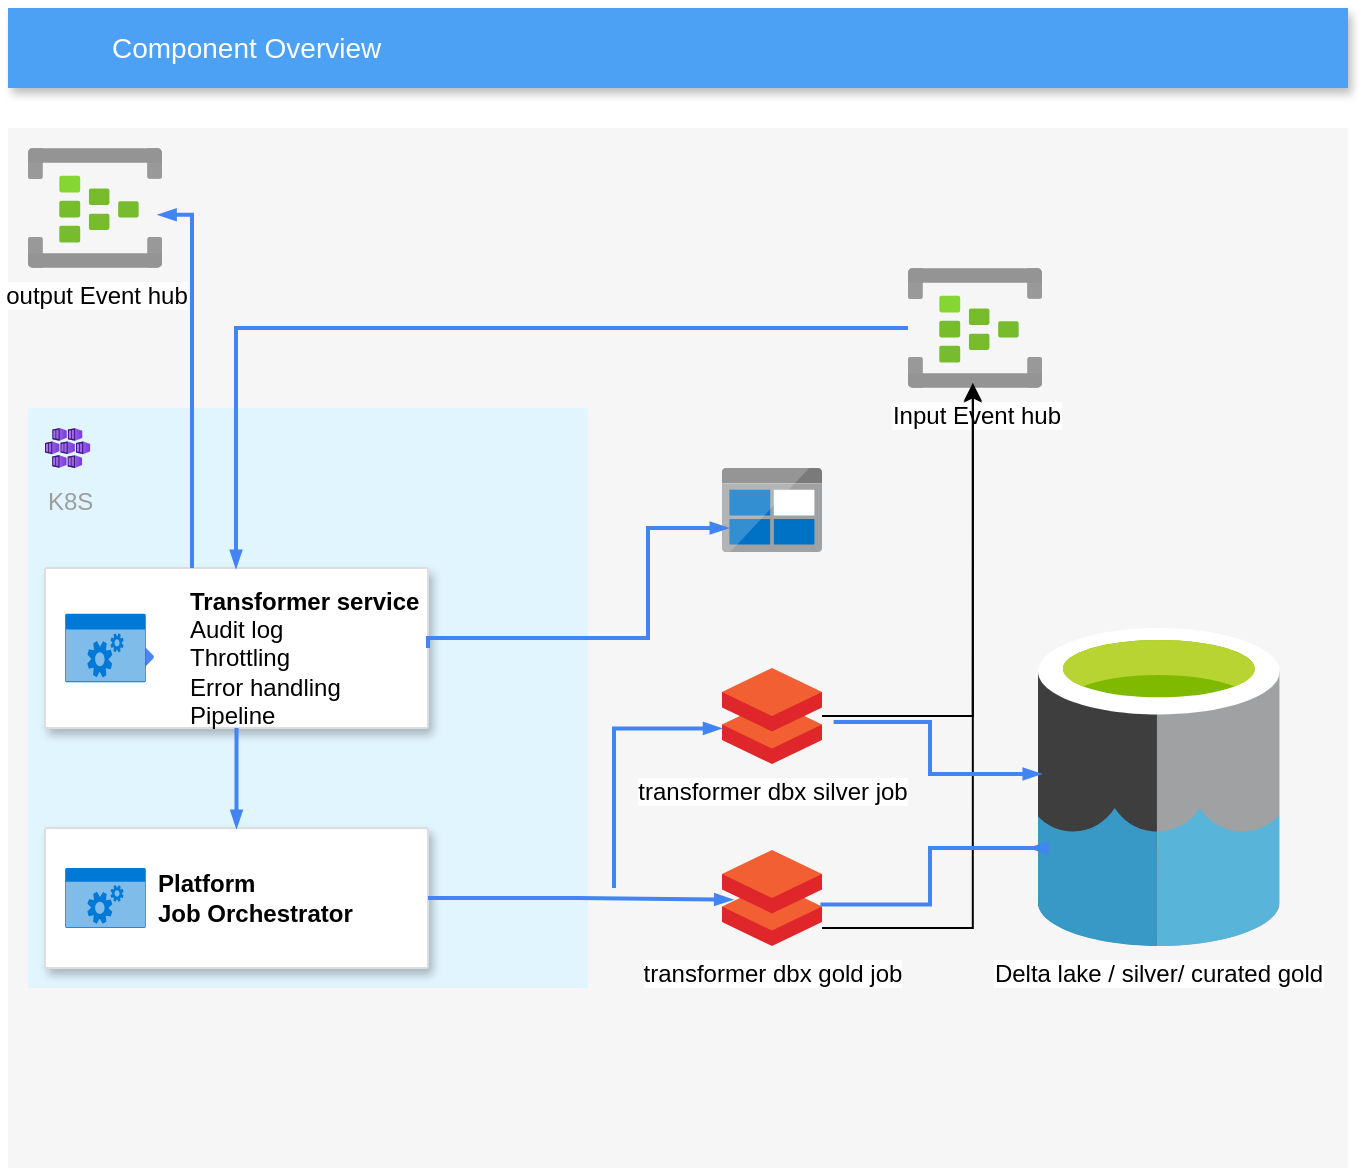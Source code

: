 <mxfile version="14.4.9" type="github">
  <diagram id="f106602c-feb2-e66a-4537-3a34d633f6aa" name="Page-1">
    <mxGraphModel dx="1038" dy="548" grid="1" gridSize="10" guides="1" tooltips="1" connect="1" arrows="1" fold="1" page="1" pageScale="1" pageWidth="1169" pageHeight="827" background="#ffffff" math="0" shadow="0">
      <root>
        <mxCell id="0" />
        <mxCell id="1" parent="0" />
        <mxCell id="14" value="&lt;span style=&quot;color: rgba(0 , 0 , 0 , 0) ; font-family: monospace ; font-size: 0px&quot;&gt;%3CmxGraphModel%3E%3Croot%3E%3CmxCell%20id%3D%220%22%2F%3E%3CmxCell%20id%3D%221%22%20parent%3D%220%22%2F%3E%3CmxCell%20id%3D%222%22%20value%3D%22%22%20style%3D%22strokeColor%3D%23dddddd%3BfillColor%3D%23ffffff%3Bshadow%3D1%3BstrokeWidth%3D1%3Brounded%3D1%3BabsoluteArcSize%3D1%3BarcSize%3D2%3BfontSize%3D10%3BfontColor%3D%239E9E9E%3Balign%3Dcenter%3Bhtml%3D1%3B%22%20vertex%3D%221%22%20parent%3D%221%22%3E%3CmxGeometry%20x%3D%22390%22%20y%3D%22370%22%20width%3D%22180%22%20height%3D%2260%22%20as%3D%22geometry%22%2F%3E%3C%2FmxCell%3E%3CmxCell%20id%3D%223%22%20value%3D%22%26lt%3Bfont%20color%3D%26quot%3B%23000000%26quot%3B%26gt%3BJob%20Orchestrator%26lt%3Bbr%26gt%3B%26lt%3B%2Ffont%26gt%3BCloud%20Storage%22%20style%3D%22dashed%3D0%3Bconnectable%3D0%3Bhtml%3D1%3BfillColor%3D%235184F3%3BstrokeColor%3Dnone%3Bshape%3Dmxgraph.gcp2.hexIcon%3BprIcon%3Dcloud_storage%3Bpart%3D1%3BlabelPosition%3Dright%3BverticalLabelPosition%3Dmiddle%3Balign%3Dleft%3BverticalAlign%3Dmiddle%3BspacingLeft%3D5%3BfontColor%3D%23999999%3BfontSize%3D12%3B%22%20vertex%3D%221%22%20parent%3D%222%22%3E%3CmxGeometry%20y%3D%220.5%22%20width%3D%2244%22%20height%3D%2239%22%20relative%3D%221%22%20as%3D%22geometry%22%3E%3CmxPoint%20x%3D%225%22%20y%3D%22-19.5%22%20as%3D%22offset%22%2F%3E%3C%2FmxGeometry%3E%3C%2FmxCell%3E%3C%2Froot%3E%3C%2FmxGraphModel%3E&lt;/span&gt;" style="fillColor=#F6F6F6;strokeColor=none;shadow=0;gradientColor=none;fontSize=14;align=left;spacing=10;fontColor=#717171;9E9E9E;verticalAlign=top;spacingTop=-4;fontStyle=0;spacingLeft=40;html=1;" parent="1" vertex="1">
          <mxGeometry x="70" y="150" width="670" height="520" as="geometry" />
        </mxCell>
        <mxCell id="711" value="&lt;br&gt;&lt;br&gt;K8S" style="rounded=1;absoluteArcSize=1;arcSize=2;html=1;strokeColor=none;gradientColor=none;shadow=0;dashed=0;strokeColor=none;fontSize=12;fontColor=#9E9E9E;align=left;verticalAlign=top;spacing=10;spacingTop=-4;fillColor=#E1F5FE;" parent="1" vertex="1">
          <mxGeometry x="80" y="290" width="280" height="290" as="geometry" />
        </mxCell>
        <mxCell id="2" value="Component Overview" style="fillColor=#4DA1F5;strokeColor=none;shadow=1;gradientColor=none;fontSize=14;align=left;spacingLeft=50;fontColor=#ffffff;html=1;" parent="1" vertex="1">
          <mxGeometry x="70" y="90" width="670" height="40" as="geometry" />
        </mxCell>
        <mxCell id="697" value="" style="strokeColor=#dddddd;fillColor=#ffffff;shadow=1;strokeWidth=1;rounded=1;absoluteArcSize=1;arcSize=2;fontSize=10;fontColor=#9E9E9E;align=center;html=1;" parent="1" vertex="1">
          <mxGeometry x="88.5" y="370" width="191.5" height="80" as="geometry" />
        </mxCell>
        <mxCell id="698" value="&lt;font color=&quot;#000000&quot;&gt;&lt;font style=&quot;font-size: 12px&quot;&gt;&lt;b&gt;Transformer service&amp;nbsp;&lt;br&gt;&lt;/b&gt;&lt;/font&gt;Audit log&lt;br&gt;Throttling&lt;br&gt;Error handling&lt;br&gt;Pipeline&lt;br&gt;&lt;/font&gt;" style="dashed=0;connectable=0;html=1;fillColor=#5184F3;strokeColor=none;shape=mxgraph.gcp2.hexIcon;prIcon=cloud_storage;part=1;labelPosition=right;verticalLabelPosition=middle;align=left;verticalAlign=middle;spacingLeft=5;fontColor=#999999;fontSize=12;" parent="697" vertex="1">
          <mxGeometry y="0.5" width="60" height="30" relative="1" as="geometry">
            <mxPoint x="5" y="-10.5" as="offset" />
          </mxGeometry>
        </mxCell>
        <mxCell id="sCyOnHdx_f6JQvQr4W9k-722" value="" style="html=1;strokeColor=none;fillColor=#0079D6;labelPosition=center;verticalLabelPosition=middle;verticalAlign=top;align=center;fontSize=12;outlineConnect=0;spacingTop=-6;fontColor=#FFFFFF;shape=mxgraph.sitemap.services;" vertex="1" parent="697">
          <mxGeometry x="10.079" y="22.857" width="40.316" height="34.286" as="geometry" />
        </mxCell>
        <mxCell id="sCyOnHdx_f6JQvQr4W9k-720" value="" style="aspect=fixed;html=1;points=[];align=center;image;fontSize=12;image=img/lib/azure2/containers/Kubernetes_Services.svg;" vertex="1" parent="1">
          <mxGeometry x="88.5" y="300" width="22.67" height="20" as="geometry" />
        </mxCell>
        <mxCell id="sCyOnHdx_f6JQvQr4W9k-724" value="Input Event hub" style="aspect=fixed;html=1;points=[];align=center;image;fontSize=12;image=img/lib/azure2/iot/Event_Hubs.svg;" vertex="1" parent="1">
          <mxGeometry x="520" y="220" width="67" height="60" as="geometry" />
        </mxCell>
        <mxCell id="sCyOnHdx_f6JQvQr4W9k-726" style="edgeStyle=orthogonalEdgeStyle;rounded=0;html=1;labelBackgroundColor=none;startFill=1;startSize=4;endArrow=blockThin;endFill=1;endSize=4;jettySize=auto;orthogonalLoop=1;strokeColor=#4284F3;strokeWidth=2;fontSize=12;fontColor=#000000;align=center;dashed=0;" edge="1" parent="1" source="sCyOnHdx_f6JQvQr4W9k-724">
          <mxGeometry relative="1" as="geometry">
            <Array as="points">
              <mxPoint x="184" y="250" />
            </Array>
            <mxPoint x="330" y="420" as="sourcePoint" />
            <mxPoint x="184" y="370" as="targetPoint" />
          </mxGeometry>
        </mxCell>
        <mxCell id="sCyOnHdx_f6JQvQr4W9k-756" style="edgeStyle=orthogonalEdgeStyle;rounded=0;orthogonalLoop=1;jettySize=auto;html=1;entryX=0.484;entryY=0.957;entryDx=0;entryDy=0;entryPerimeter=0;" edge="1" parent="1" source="sCyOnHdx_f6JQvQr4W9k-728" target="sCyOnHdx_f6JQvQr4W9k-724">
          <mxGeometry relative="1" as="geometry">
            <Array as="points">
              <mxPoint x="552" y="550" />
            </Array>
          </mxGeometry>
        </mxCell>
        <mxCell id="sCyOnHdx_f6JQvQr4W9k-728" value="transformer dbx gold job" style="aspect=fixed;html=1;points=[];align=center;image;fontSize=12;image=img/lib/mscae/Databricks.svg;" vertex="1" parent="1">
          <mxGeometry x="427" y="511" width="50" height="48" as="geometry" />
        </mxCell>
        <mxCell id="sCyOnHdx_f6JQvQr4W9k-735" value="" style="strokeColor=#dddddd;fillColor=#ffffff;shadow=1;strokeWidth=1;rounded=1;absoluteArcSize=1;arcSize=2;fontSize=10;fontColor=#9E9E9E;align=center;html=1;" vertex="1" parent="1">
          <mxGeometry x="88.5" y="500" width="191.5" height="70" as="geometry" />
        </mxCell>
        <mxCell id="sCyOnHdx_f6JQvQr4W9k-736" value="&lt;font color=&quot;#000000&quot;&gt;&lt;b&gt;Platform &lt;br&gt;Job Orchestrator&lt;/b&gt;&lt;br&gt;&lt;/font&gt;" style="dashed=0;connectable=0;html=1;fillColor=#5184F3;strokeColor=none;shape=mxgraph.gcp2.hexIcon;prIcon=cloud_storage;part=1;labelPosition=right;verticalLabelPosition=middle;align=left;verticalAlign=middle;spacingLeft=5;fontColor=#999999;fontSize=12;" vertex="1" parent="sCyOnHdx_f6JQvQr4W9k-735">
          <mxGeometry y="0.5" width="44" height="39" relative="1" as="geometry">
            <mxPoint x="5" y="-19.5" as="offset" />
          </mxGeometry>
        </mxCell>
        <mxCell id="sCyOnHdx_f6JQvQr4W9k-737" value="" style="html=1;strokeColor=none;fillColor=#0079D6;labelPosition=center;verticalLabelPosition=middle;verticalAlign=top;align=center;fontSize=12;outlineConnect=0;spacingTop=-6;fontColor=#FFFFFF;shape=mxgraph.sitemap.services;" vertex="1" parent="sCyOnHdx_f6JQvQr4W9k-735">
          <mxGeometry x="10.079" y="20" width="40.316" height="30" as="geometry" />
        </mxCell>
        <mxCell id="sCyOnHdx_f6JQvQr4W9k-738" style="edgeStyle=orthogonalEdgeStyle;rounded=0;html=1;labelBackgroundColor=none;startFill=1;startSize=4;endArrow=blockThin;endFill=1;endSize=4;jettySize=auto;orthogonalLoop=1;strokeColor=#4284F3;strokeWidth=2;fontSize=12;fontColor=#000000;align=center;dashed=0;exitX=0.5;exitY=1;exitDx=0;exitDy=0;entryX=0.5;entryY=0;entryDx=0;entryDy=0;" edge="1" parent="1" source="697" target="sCyOnHdx_f6JQvQr4W9k-735">
          <mxGeometry relative="1" as="geometry">
            <Array as="points" />
            <mxPoint x="310" y="356.11" as="sourcePoint" />
            <mxPoint x="184" y="470" as="targetPoint" />
          </mxGeometry>
        </mxCell>
        <mxCell id="sCyOnHdx_f6JQvQr4W9k-739" value="" style="aspect=fixed;html=1;points=[];align=center;image;fontSize=12;image=img/lib/mscae/BlobBlock.svg;" vertex="1" parent="1">
          <mxGeometry x="427" y="320" width="50" height="42" as="geometry" />
        </mxCell>
        <mxCell id="sCyOnHdx_f6JQvQr4W9k-740" value="Delta lake / silver/ curated gold" style="aspect=fixed;html=1;points=[];align=center;image;fontSize=12;image=img/lib/mscae/Data_Lake.svg;" vertex="1" parent="1">
          <mxGeometry x="585" y="400" width="120.84" height="159" as="geometry" />
        </mxCell>
        <mxCell id="sCyOnHdx_f6JQvQr4W9k-741" style="edgeStyle=orthogonalEdgeStyle;rounded=0;html=1;labelBackgroundColor=none;startFill=1;startSize=4;endArrow=blockThin;endFill=1;endSize=4;jettySize=auto;orthogonalLoop=1;strokeColor=#4284F3;strokeWidth=2;fontSize=12;fontColor=#000000;align=center;dashed=0;exitX=1;exitY=0.5;exitDx=0;exitDy=0;" edge="1" parent="1" source="697">
          <mxGeometry relative="1" as="geometry">
            <Array as="points">
              <mxPoint x="280" y="405" />
              <mxPoint x="390" y="405" />
              <mxPoint x="390" y="350" />
            </Array>
            <mxPoint x="370" y="374.11" as="sourcePoint" />
            <mxPoint x="430" y="350" as="targetPoint" />
          </mxGeometry>
        </mxCell>
        <mxCell id="sCyOnHdx_f6JQvQr4W9k-746" style="edgeStyle=orthogonalEdgeStyle;rounded=0;html=1;labelBackgroundColor=none;startFill=1;startSize=4;endArrow=blockThin;endFill=1;endSize=4;jettySize=auto;orthogonalLoop=1;strokeColor=#4284F3;strokeWidth=2;fontSize=12;fontColor=#000000;align=center;dashed=0;exitX=1;exitY=0.5;exitDx=0;exitDy=0;entryX=0.104;entryY=0.517;entryDx=0;entryDy=0;entryPerimeter=0;" edge="1" parent="1" source="sCyOnHdx_f6JQvQr4W9k-735" target="sCyOnHdx_f6JQvQr4W9k-728">
          <mxGeometry relative="1" as="geometry">
            <Array as="points" />
            <mxPoint x="193.5" y="450" as="sourcePoint" />
            <mxPoint x="194.25" y="510" as="targetPoint" />
          </mxGeometry>
        </mxCell>
        <mxCell id="sCyOnHdx_f6JQvQr4W9k-748" style="edgeStyle=orthogonalEdgeStyle;rounded=0;html=1;labelBackgroundColor=none;startFill=1;startSize=4;endArrow=blockThin;endFill=1;endSize=4;jettySize=auto;orthogonalLoop=1;strokeColor=#4284F3;strokeWidth=2;fontSize=12;fontColor=#000000;align=center;dashed=0;exitX=0.984;exitY=0.567;exitDx=0;exitDy=0;exitPerimeter=0;" edge="1" parent="1" source="sCyOnHdx_f6JQvQr4W9k-728">
          <mxGeometry relative="1" as="geometry">
            <Array as="points">
              <mxPoint x="531" y="538" />
              <mxPoint x="531" y="510" />
              <mxPoint x="582" y="510" />
            </Array>
            <mxPoint x="290" y="545" as="sourcePoint" />
            <mxPoint x="581" y="510" as="targetPoint" />
          </mxGeometry>
        </mxCell>
        <mxCell id="sCyOnHdx_f6JQvQr4W9k-755" style="edgeStyle=orthogonalEdgeStyle;rounded=0;orthogonalLoop=1;jettySize=auto;html=1;entryX=0.484;entryY=0.97;entryDx=0;entryDy=0;entryPerimeter=0;" edge="1" parent="1" source="sCyOnHdx_f6JQvQr4W9k-751" target="sCyOnHdx_f6JQvQr4W9k-724">
          <mxGeometry relative="1" as="geometry" />
        </mxCell>
        <mxCell id="sCyOnHdx_f6JQvQr4W9k-751" value="transformer dbx silver job" style="aspect=fixed;html=1;points=[];align=center;image;fontSize=12;image=img/lib/mscae/Databricks.svg;" vertex="1" parent="1">
          <mxGeometry x="427" y="420" width="50" height="48" as="geometry" />
        </mxCell>
        <mxCell id="sCyOnHdx_f6JQvQr4W9k-752" style="edgeStyle=orthogonalEdgeStyle;rounded=0;html=1;labelBackgroundColor=none;startFill=1;startSize=4;endArrow=blockThin;endFill=1;endSize=4;jettySize=auto;orthogonalLoop=1;strokeColor=#4284F3;strokeWidth=2;fontSize=12;fontColor=#000000;align=center;dashed=0;entryX=-0.008;entryY=0.629;entryDx=0;entryDy=0;entryPerimeter=0;" edge="1" parent="1" target="sCyOnHdx_f6JQvQr4W9k-751">
          <mxGeometry relative="1" as="geometry">
            <Array as="points">
              <mxPoint x="373" y="530" />
              <mxPoint x="373" y="450" />
            </Array>
            <mxPoint x="373" y="530" as="sourcePoint" />
            <mxPoint x="415.2" y="545.816" as="targetPoint" />
          </mxGeometry>
        </mxCell>
        <mxCell id="sCyOnHdx_f6JQvQr4W9k-753" style="edgeStyle=orthogonalEdgeStyle;rounded=0;html=1;labelBackgroundColor=none;startFill=1;startSize=4;endArrow=blockThin;endFill=1;endSize=4;jettySize=auto;orthogonalLoop=1;strokeColor=#4284F3;strokeWidth=2;fontSize=12;fontColor=#000000;align=center;dashed=0;exitX=1.116;exitY=0.563;exitDx=0;exitDy=0;exitPerimeter=0;entryX=0.012;entryY=0.459;entryDx=0;entryDy=0;entryPerimeter=0;" edge="1" parent="1" source="sCyOnHdx_f6JQvQr4W9k-751" target="sCyOnHdx_f6JQvQr4W9k-740">
          <mxGeometry relative="1" as="geometry">
            <Array as="points" />
            <mxPoint x="486.2" y="548.216" as="sourcePoint" />
            <mxPoint x="540" y="540" as="targetPoint" />
          </mxGeometry>
        </mxCell>
        <mxCell id="sCyOnHdx_f6JQvQr4W9k-758" value="output Event hub" style="aspect=fixed;html=1;points=[];align=center;image;fontSize=12;image=img/lib/azure2/iot/Event_Hubs.svg;" vertex="1" parent="1">
          <mxGeometry x="80" y="160" width="67" height="60" as="geometry" />
        </mxCell>
        <mxCell id="sCyOnHdx_f6JQvQr4W9k-761" style="edgeStyle=orthogonalEdgeStyle;rounded=0;html=1;labelBackgroundColor=none;startFill=1;startSize=4;endArrow=blockThin;endFill=1;endSize=4;jettySize=auto;orthogonalLoop=1;strokeColor=#4284F3;strokeWidth=2;fontSize=12;fontColor=#000000;align=center;dashed=0;entryX=0.973;entryY=0.557;entryDx=0;entryDy=0;entryPerimeter=0;" edge="1" parent="1" target="sCyOnHdx_f6JQvQr4W9k-758">
          <mxGeometry relative="1" as="geometry">
            <Array as="points">
              <mxPoint x="162" y="193" />
            </Array>
            <mxPoint x="162" y="370" as="sourcePoint" />
            <mxPoint x="512" y="180" as="targetPoint" />
          </mxGeometry>
        </mxCell>
      </root>
    </mxGraphModel>
  </diagram>
</mxfile>
